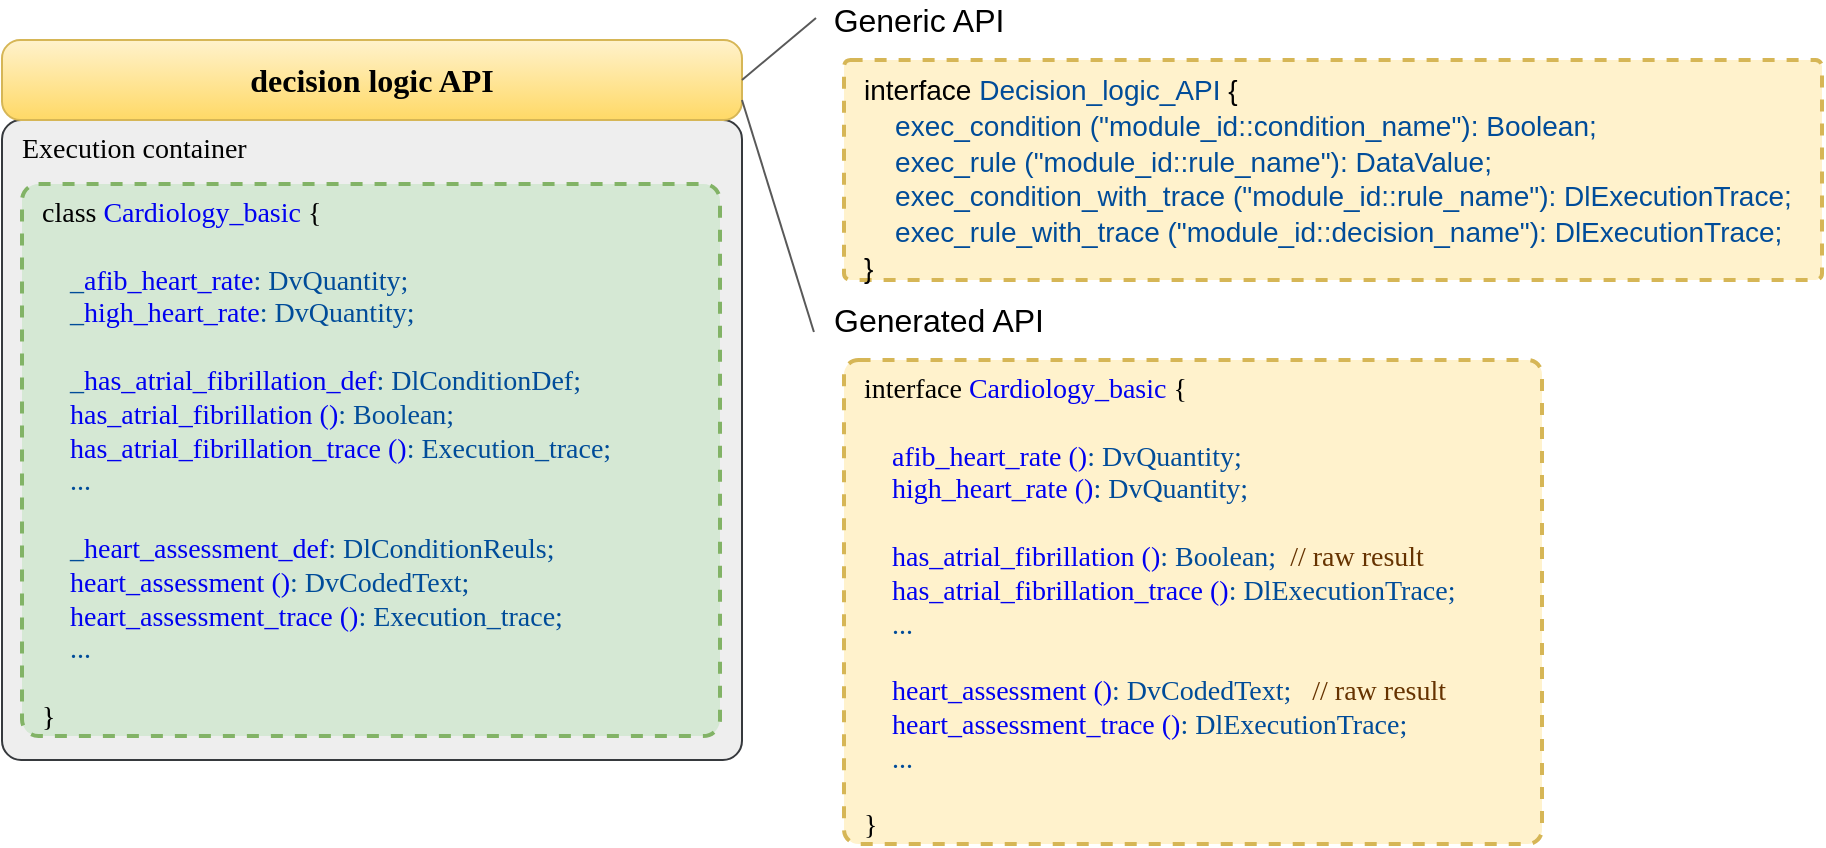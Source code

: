 <mxfile version="12.6.5" type="device"><diagram id="-mjmxiD4SZ3i_Z-_ZSI0" name="Page-1"><mxGraphModel dx="1368" dy="816" grid="1" gridSize="10" guides="1" tooltips="1" connect="1" arrows="1" fold="1" page="1" pageScale="1" pageWidth="1169" pageHeight="827" math="0" shadow="0"><root><mxCell id="0"/><mxCell id="1" parent="0"/><mxCell id="swfuMYlCZajDFvl60nm4-7" value="&lt;div style=&quot;text-align: center; font-size: 14px;&quot;&gt;&lt;span style=&quot;font-size: 14px;&quot;&gt;Execution container&amp;nbsp; &amp;nbsp; &amp;nbsp; &amp;nbsp; &amp;nbsp;&lt;/span&gt;&lt;span style=&quot;font-size: 14px;&quot;&gt;&amp;nbsp; &amp;nbsp; &amp;nbsp; &amp;nbsp;&lt;/span&gt;&lt;br style=&quot;font-size: 14px;&quot;&gt;&lt;/div&gt;" style="rounded=1;whiteSpace=wrap;html=1;fontSize=14;arcSize=3;verticalAlign=top;fillColor=#eeeeee;strokeColor=#36393d;align=left;spacingLeft=8;fontFamily=Tahoma;" parent="1" vertex="1"><mxGeometry x="40" y="80" width="370" height="320" as="geometry"/></mxCell><mxCell id="swfuMYlCZajDFvl60nm4-1" value="decision logic API" style="rounded=1;whiteSpace=wrap;html=1;fontSize=16;align=center;arcSize=23;strokeColor=#d6b656;strokeWidth=1;verticalAlign=middle;labelPosition=center;verticalLabelPosition=middle;spacingLeft=0;spacingRight=0;fillColor=#fff2cc;fontFamily=Tahoma;gradientColor=#ffd966;fontStyle=1" parent="1" vertex="1"><mxGeometry x="40" y="40" width="370" height="40" as="geometry"/></mxCell><mxCell id="swfuMYlCZajDFvl60nm4-2" value="&lt;font style=&quot;font-size: 14px&quot;&gt;&lt;br&gt;&lt;/font&gt;" style="text;html=1;align=left;verticalAlign=middle;resizable=0;points=[];autosize=1;fontSize=16;fontColor=#004C99;" parent="1" vertex="1"><mxGeometry x="475" y="70" width="20" height="30" as="geometry"/></mxCell><mxCell id="swfuMYlCZajDFvl60nm4-13" style="edgeStyle=none;rounded=0;orthogonalLoop=1;jettySize=auto;html=1;entryX=1;entryY=0.5;entryDx=0;entryDy=0;startArrow=none;startFill=0;endArrow=none;endFill=0;strokeColor=#595959;strokeWidth=1;fontSize=14;fontColor=#000000;exitX=-0.01;exitY=0.45;exitDx=0;exitDy=0;exitPerimeter=0;" parent="1" source="swfuMYlCZajDFvl60nm4-9" target="swfuMYlCZajDFvl60nm4-1" edge="1"><mxGeometry relative="1" as="geometry"/></mxCell><mxCell id="swfuMYlCZajDFvl60nm4-9" value="Generic API" style="text;html=1;align=center;verticalAlign=middle;resizable=0;points=[];autosize=1;fontSize=16;fontColor=#000000;" parent="1" vertex="1"><mxGeometry x="448" y="20" width="100" height="20" as="geometry"/></mxCell><mxCell id="swfuMYlCZajDFvl60nm4-12" style="rounded=0;orthogonalLoop=1;jettySize=auto;html=1;entryX=1;entryY=0.75;entryDx=0;entryDy=0;startArrow=none;startFill=0;strokeColor=#595959;strokeWidth=1;fontSize=14;fontColor=#000000;endArrow=none;endFill=0;exitX=-0.017;exitY=0.8;exitDx=0;exitDy=0;exitPerimeter=0;" parent="1" source="swfuMYlCZajDFvl60nm4-10" target="swfuMYlCZajDFvl60nm4-1" edge="1"><mxGeometry relative="1" as="geometry"/></mxCell><mxCell id="swfuMYlCZajDFvl60nm4-10" value="Generated API" style="text;html=1;align=center;verticalAlign=middle;resizable=0;points=[];autosize=1;fontSize=16;fontColor=#000000;" parent="1" vertex="1"><mxGeometry x="448" y="170" width="120" height="20" as="geometry"/></mxCell><mxCell id="cL91NHEY3peGaVYajJl1-4" value="&lt;div style=&quot;font-size: 14px&quot;&gt;&lt;font style=&quot;font-family: &amp;#34;helvetica&amp;#34; ; white-space: nowrap&quot;&gt;interface&lt;/font&gt;&lt;font style=&quot;color: rgb(0 , 76 , 153) ; font-family: &amp;#34;helvetica&amp;#34; ; white-space: nowrap&quot;&gt; Decision_logic_API &lt;/font&gt;&lt;font style=&quot;font-family: &amp;#34;helvetica&amp;#34; ; white-space: nowrap&quot;&gt;{&lt;/font&gt;&lt;/div&gt;&lt;div style=&quot;font-size: 14px&quot;&gt;&lt;font style=&quot;color: rgb(0 , 76 , 153) ; font-family: &amp;#34;helvetica&amp;#34; ; white-space: nowrap&quot;&gt;&amp;nbsp; &amp;nbsp; exec_condition&lt;/font&gt;&lt;span style=&quot;color: rgb(0 , 76 , 153) ; font-family: &amp;#34;helvetica&amp;#34; ; white-space: nowrap&quot;&gt;&amp;nbsp;(&quot;module_id::condition_name&quot;): Boolean;&lt;/span&gt;&lt;br style=&quot;color: rgb(0 , 76 , 153) ; font-family: &amp;#34;helvetica&amp;#34; ; white-space: nowrap&quot;&gt;&lt;span style=&quot;color: rgb(0 , 76 , 153) ; font-family: &amp;#34;helvetica&amp;#34; ; white-space: nowrap&quot;&gt;&amp;nbsp; &amp;nbsp; exec_rule (&quot;module_id::&lt;/span&gt;&lt;span style=&quot;color: rgb(0 , 76 , 153) ; font-family: &amp;#34;helvetica&amp;#34; ; white-space: nowrap&quot;&gt;rule_name&lt;/span&gt;&lt;span style=&quot;color: rgb(0 , 76 , 153) ; font-family: &amp;#34;helvetica&amp;#34; ; white-space: nowrap&quot;&gt;&quot;): DataValue;&lt;/span&gt;&lt;br style=&quot;color: rgb(0 , 76 , 153) ; font-family: &amp;#34;helvetica&amp;#34; ; white-space: nowrap&quot;&gt;&lt;span style=&quot;color: rgb(0 , 76 , 153) ; font-family: &amp;#34;helvetica&amp;#34; ; white-space: nowrap&quot;&gt;&amp;nbsp; &amp;nbsp; exec_condition_with_trace (&quot;module_id::rule_name&quot;): DlExecutionTrace;&lt;/span&gt;&lt;br style=&quot;color: rgb(0 , 76 , 153) ; font-family: &amp;#34;helvetica&amp;#34; ; white-space: nowrap&quot;&gt;&lt;span style=&quot;color: rgb(0 , 76 , 153) ; font-family: &amp;#34;helvetica&amp;#34; ; white-space: nowrap&quot;&gt;&amp;nbsp; &amp;nbsp; exec_rule_with_trace (&quot;module_id::decision_name&quot;): DlExecutionTrace;&lt;/span&gt;&lt;br&gt;&lt;/div&gt;&lt;div style=&quot;font-size: 14px&quot;&gt;&lt;span style=&quot;font-family: &amp;#34;helvetica&amp;#34; ; white-space: nowrap&quot;&gt;}&lt;/span&gt;&lt;/div&gt;" style="rounded=1;whiteSpace=wrap;html=1;fontSize=14;arcSize=3;verticalAlign=top;fillColor=#fff2cc;strokeColor=#d6b656;align=left;spacingLeft=8;fontFamily=Tahoma;fontStyle=0;dashed=1;strokeWidth=2;" parent="1" vertex="1"><mxGeometry x="461" y="50" width="489" height="110" as="geometry"/></mxCell><mxCell id="vauHxeVHOHOQfbv8XqkA-1" value="&lt;div style=&quot;font-size: 14px&quot;&gt;&lt;div&gt;&lt;font color=&quot;#000000&quot;&gt;class&lt;/font&gt;&lt;font color=&quot;#004c99&quot;&gt;&amp;nbsp;&lt;/font&gt;&lt;font color=&quot;#0000f0&quot;&gt;Cardiology_basic&lt;/font&gt;&lt;font color=&quot;#004c99&quot;&gt;&amp;nbsp;&lt;/font&gt;{&lt;/div&gt;&lt;div&gt;&lt;font color=&quot;#004c99&quot;&gt;&lt;br&gt;&lt;/font&gt;&lt;/div&gt;&lt;div&gt;&lt;font color=&quot;#004c99&quot;&gt;&amp;nbsp; &amp;nbsp; _&lt;/font&gt;&lt;font color=&quot;#0000f0&quot;&gt;afib_heart_rate&lt;/font&gt;&lt;font color=&quot;#004c99&quot;&gt;:&amp;nbsp;&lt;/font&gt;&lt;span style=&quot;color: rgb(0 , 76 , 153)&quot;&gt;DvQuantity&lt;/span&gt;&lt;font color=&quot;#004c99&quot;&gt;;&lt;/font&gt;&lt;br&gt;&lt;/div&gt;&lt;div&gt;&lt;font color=&quot;#004c99&quot;&gt;&amp;nbsp; &amp;nbsp; _&lt;/font&gt;&lt;font color=&quot;#0000f0&quot;&gt;high_heart_rate&lt;/font&gt;&lt;font color=&quot;#004c99&quot;&gt;:&amp;nbsp;&lt;/font&gt;&lt;span style=&quot;color: rgb(0 , 76 , 153)&quot;&gt;DvQuantity&lt;/span&gt;&lt;font color=&quot;#004c99&quot;&gt;;&lt;/font&gt;&lt;/div&gt;&lt;div&gt;&lt;font color=&quot;#004c99&quot;&gt;&lt;br&gt;&lt;/font&gt;&lt;/div&gt;&lt;div&gt;&lt;font color=&quot;#004c99&quot;&gt;&amp;nbsp; &amp;nbsp; _&lt;/font&gt;&lt;font color=&quot;#0000f0&quot;&gt;has_atrial_fibrillation_def&lt;/font&gt;&lt;font color=&quot;#004c99&quot;&gt;: DlConditionDef;&lt;/font&gt;&lt;/div&gt;&lt;div&gt;&lt;font color=&quot;#004c99&quot;&gt;&amp;nbsp; &amp;nbsp;&amp;nbsp;&lt;/font&gt;&lt;font color=&quot;#0000f0&quot;&gt;has_atrial_fibrillation ()&lt;/font&gt;&lt;font color=&quot;#004c99&quot;&gt;: Boolean;&lt;/font&gt;&lt;br&gt;&lt;/div&gt;&lt;div&gt;&lt;font color=&quot;#004c99&quot;&gt;&amp;nbsp; &amp;nbsp;&amp;nbsp;&lt;/font&gt;&lt;span style=&quot;color: rgb(0 , 0 , 240)&quot;&gt;has_atrial_fibrillation_trace&lt;/span&gt;&lt;font color=&quot;#0000f0&quot;&gt;&amp;nbsp;()&lt;/font&gt;&lt;font color=&quot;#004c99&quot;&gt;: Execution_trace;&lt;/font&gt;&lt;/div&gt;&lt;div&gt;&lt;font color=&quot;#004c99&quot;&gt;&amp;nbsp; &amp;nbsp; ...&lt;/font&gt;&lt;/div&gt;&lt;div&gt;&lt;font color=&quot;#004c99&quot;&gt;&lt;br&gt;&lt;/font&gt;&lt;/div&gt;&lt;div&gt;&lt;font color=&quot;#004c99&quot;&gt;&amp;nbsp; &amp;nbsp; _&lt;/font&gt;&lt;font color=&quot;#0000f0&quot;&gt;heart_assessment_def&lt;/font&gt;&lt;font color=&quot;#004c99&quot;&gt;: DlConditionReuls;&lt;/font&gt;&lt;/div&gt;&lt;div&gt;&lt;font color=&quot;#004c99&quot;&gt;&amp;nbsp; &amp;nbsp;&amp;nbsp;&lt;/font&gt;&lt;font color=&quot;#0000f0&quot;&gt;heart_assessment ()&lt;/font&gt;&lt;font color=&quot;#004c99&quot;&gt;: DvCodedText;&lt;/font&gt;&lt;br&gt;&lt;/div&gt;&lt;div&gt;&lt;div&gt;&lt;font color=&quot;#004c99&quot;&gt;&amp;nbsp; &amp;nbsp;&amp;nbsp;&lt;/font&gt;&lt;font color=&quot;#0000f0&quot;&gt;heart_assessment_trace ()&lt;/font&gt;&lt;font color=&quot;#004c99&quot;&gt;: Execution_trace;&lt;/font&gt;&lt;/div&gt;&lt;div&gt;&lt;font color=&quot;#004c99&quot;&gt;&amp;nbsp; &amp;nbsp; ...&lt;/font&gt;&lt;/div&gt;&lt;/div&gt;&lt;div&gt;&lt;br&gt;&lt;/div&gt;&lt;div&gt;}&lt;/div&gt;&lt;/div&gt;" style="rounded=1;whiteSpace=wrap;html=1;fontSize=14;arcSize=3;verticalAlign=top;fillColor=#d5e8d4;strokeColor=#82b366;align=left;spacingLeft=8;fontFamily=Tahoma;fontStyle=0;strokeWidth=2;dashed=1;" parent="1" vertex="1"><mxGeometry x="50" y="112" width="349" height="276" as="geometry"/></mxCell><mxCell id="vauHxeVHOHOQfbv8XqkA-2" value="&lt;div style=&quot;font-size: 14px&quot;&gt;&lt;font color=&quot;#000000&quot;&gt;interface&lt;/font&gt;&lt;font color=&quot;#004c99&quot;&gt;&amp;nbsp;&lt;/font&gt;&lt;span style=&quot;font-size: 14px&quot;&gt;&lt;font style=&quot;font-size: 14px&quot;&gt;&lt;font color=&quot;#0000f0&quot;&gt;Cardiology_basic&lt;/font&gt;&lt;font color=&quot;#004c99&quot;&gt;&amp;nbsp;&lt;/font&gt;{&lt;/font&gt;&lt;/span&gt;&lt;/div&gt;&lt;div style=&quot;font-size: 14px&quot;&gt;&lt;span style=&quot;font-size: 14px&quot;&gt;&lt;font style=&quot;font-size: 14px&quot; color=&quot;#004c99&quot;&gt;&lt;br style=&quot;font-size: 14px&quot;&gt;&lt;/font&gt;&lt;/span&gt;&lt;/div&gt;&lt;div&gt;&lt;font color=&quot;#004c99&quot;&gt;&amp;nbsp; &amp;nbsp;&amp;nbsp;&lt;/font&gt;&lt;font color=&quot;#0000f0&quot;&gt;afib_heart_rate ()&lt;/font&gt;&lt;font color=&quot;#004c99&quot;&gt;: DvQuantity;&lt;/font&gt;&lt;br&gt;&lt;/div&gt;&lt;div&gt;&lt;font color=&quot;#004c99&quot;&gt;&amp;nbsp; &amp;nbsp;&amp;nbsp;&lt;/font&gt;&lt;font color=&quot;#0000f0&quot;&gt;high_heart_rate ()&lt;/font&gt;&lt;font color=&quot;#004c99&quot;&gt;: DvQuantity;&lt;/font&gt;&lt;/div&gt;&lt;div style=&quot;font-size: 14px&quot;&gt;&lt;span style=&quot;font-size: 14px&quot;&gt;&lt;font color=&quot;#004c99&quot;&gt;&lt;br&gt;&lt;/font&gt;&lt;/span&gt;&lt;/div&gt;&lt;div style=&quot;font-size: 14px&quot;&gt;&lt;span style=&quot;font-size: 14px&quot;&gt;&lt;font color=&quot;#004c99&quot;&gt;&amp;nbsp; &amp;nbsp; &lt;/font&gt;&lt;font color=&quot;#0000f0&quot;&gt;has_atrial_fibrillation ()&lt;/font&gt;&lt;font color=&quot;#004c99&quot;&gt;: Boolean;&amp;nbsp; &lt;/font&gt;&lt;font color=&quot;#663300&quot;&gt;// raw result&lt;/font&gt;&lt;/span&gt;&lt;br style=&quot;font-size: 14px&quot;&gt;&lt;/div&gt;&lt;div style=&quot;font-size: 14px&quot;&gt;&lt;span style=&quot;font-size: 14px&quot;&gt;&lt;font style=&quot;font-size: 14px&quot;&gt;&lt;font color=&quot;#004c99&quot;&gt;&amp;nbsp; &amp;nbsp;&amp;nbsp;&lt;/font&gt;&lt;/font&gt;&lt;/span&gt;&lt;span style=&quot;color: rgb(0 , 0 , 240)&quot;&gt;has_atrial_fibrillation_trace&lt;/span&gt;&lt;span style=&quot;font-size: 14px&quot;&gt;&lt;font style=&quot;font-size: 14px&quot;&gt;&lt;font color=&quot;#0000f0&quot;&gt;&amp;nbsp;()&lt;/font&gt;&lt;font color=&quot;#004c99&quot;&gt;: DlExecutionTrace;&lt;/font&gt;&lt;/font&gt;&lt;/span&gt;&lt;/div&gt;&lt;div style=&quot;font-size: 14px&quot;&gt;&lt;span style=&quot;font-size: 14px&quot;&gt;&lt;font style=&quot;font-size: 14px&quot;&gt;&lt;font color=&quot;#004c99&quot;&gt;&amp;nbsp; &amp;nbsp; ...&lt;/font&gt;&lt;/font&gt;&lt;/span&gt;&lt;/div&gt;&lt;div style=&quot;font-size: 14px&quot;&gt;&lt;span style=&quot;font-size: 14px&quot;&gt;&lt;font style=&quot;font-size: 14px&quot; color=&quot;#004c99&quot;&gt;&lt;br style=&quot;font-size: 14px&quot;&gt;&lt;/font&gt;&lt;/span&gt;&lt;/div&gt;&lt;div style=&quot;font-size: 14px&quot;&gt;&lt;span style=&quot;font-size: 14px&quot;&gt;&lt;font color=&quot;#004c99&quot;&gt;&amp;nbsp; &amp;nbsp; &lt;/font&gt;&lt;font color=&quot;#0000f0&quot;&gt;heart_assessment ()&lt;/font&gt;&lt;font color=&quot;#004c99&quot;&gt;: DvCodedText;&amp;nbsp;&lt;/font&gt;&lt;font color=&quot;#663300&quot;&gt; &amp;nbsp;// raw result&lt;/font&gt;&lt;/span&gt;&lt;br style=&quot;font-size: 14px&quot;&gt;&lt;/div&gt;&lt;div style=&quot;font-size: 14px&quot;&gt;&lt;div&gt;&lt;font color=&quot;#004c99&quot;&gt;&amp;nbsp; &amp;nbsp;&amp;nbsp;&lt;/font&gt;&lt;font color=&quot;#0000f0&quot;&gt;heart_assessment_trace ()&lt;/font&gt;&lt;font color=&quot;#004c99&quot;&gt;: DlExecutionTrace;&lt;/font&gt;&lt;/div&gt;&lt;div&gt;&lt;font color=&quot;#004c99&quot;&gt;&amp;nbsp; &amp;nbsp; ...&lt;/font&gt;&lt;/div&gt;&lt;/div&gt;&lt;div style=&quot;font-size: 14px&quot;&gt;&lt;br&gt;&lt;/div&gt;&lt;div style=&quot;font-size: 14px&quot;&gt;&lt;div&gt;}&lt;/div&gt;&lt;/div&gt;" style="rounded=1;whiteSpace=wrap;html=1;fontSize=14;arcSize=3;verticalAlign=top;fillColor=#fff2cc;strokeColor=#d6b656;align=left;spacingLeft=8;fontFamily=Tahoma;fontStyle=0;dashed=1;strokeWidth=2;" parent="1" vertex="1"><mxGeometry x="461" y="200" width="349" height="242" as="geometry"/></mxCell></root></mxGraphModel></diagram></mxfile>